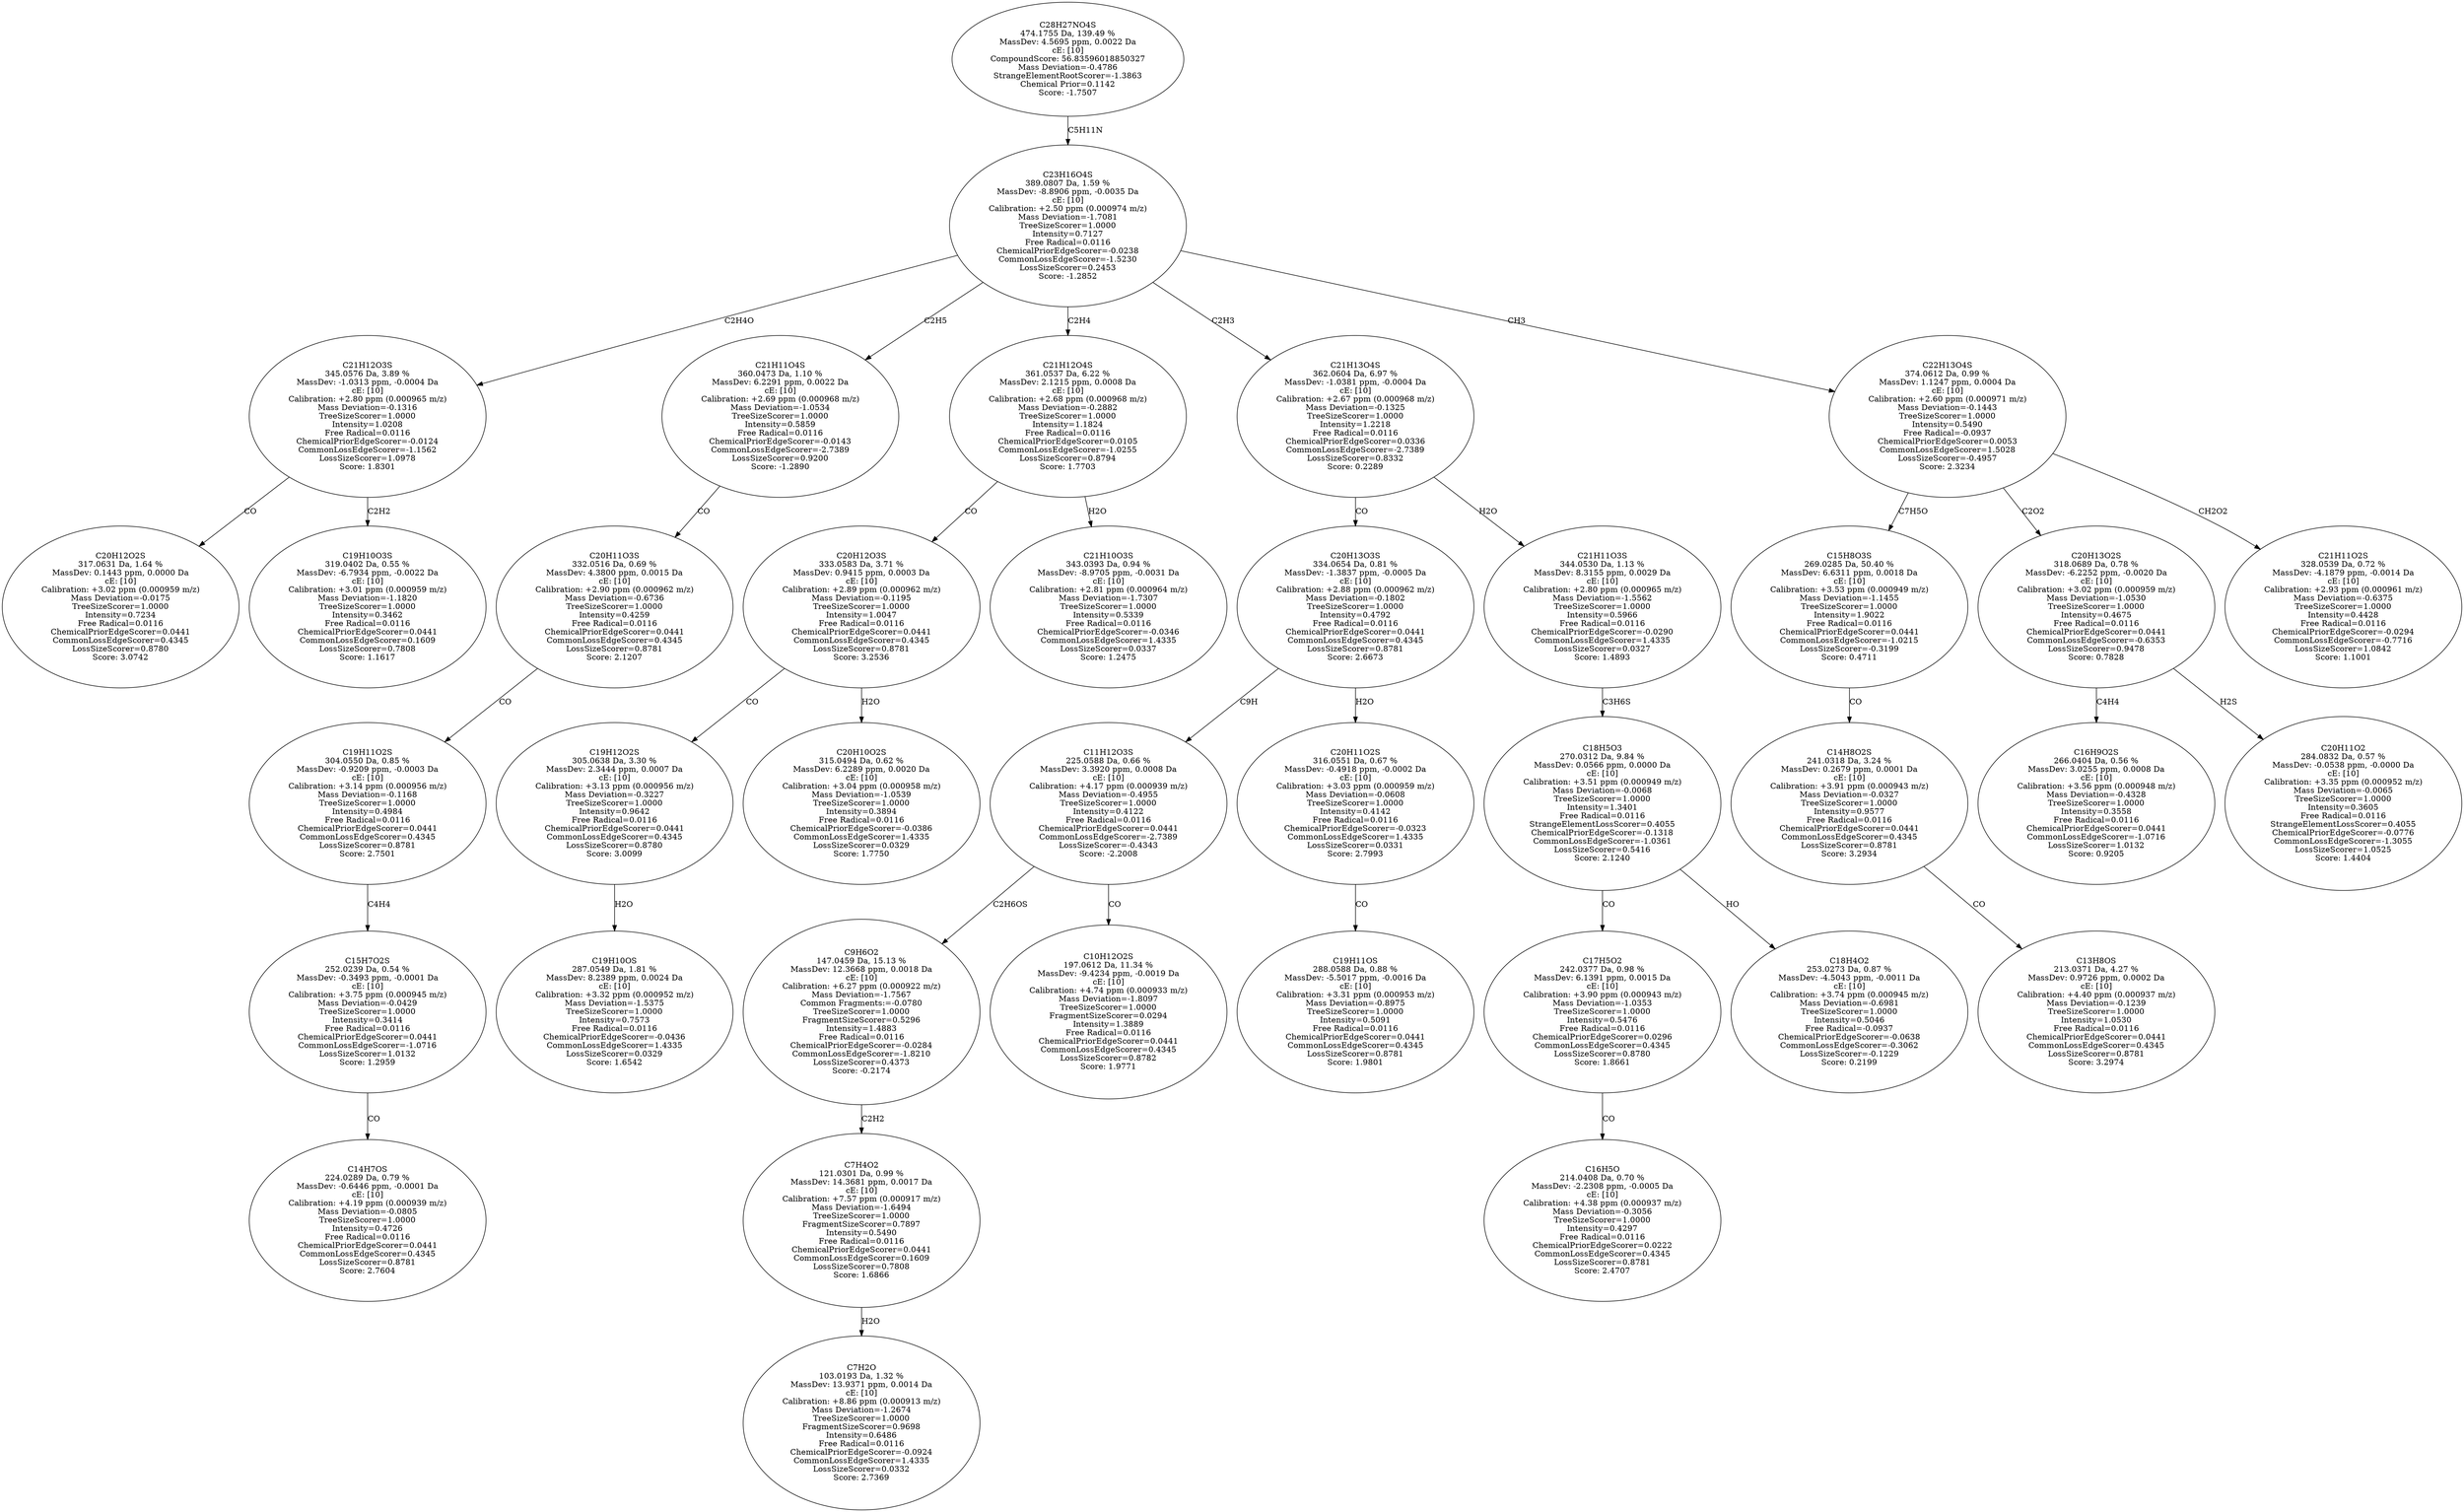 strict digraph {
v1 [label="C20H12O2S\n317.0631 Da, 1.64 %\nMassDev: 0.1443 ppm, 0.0000 Da\ncE: [10]\nCalibration: +3.02 ppm (0.000959 m/z)\nMass Deviation=-0.0175\nTreeSizeScorer=1.0000\nIntensity=0.7234\nFree Radical=0.0116\nChemicalPriorEdgeScorer=0.0441\nCommonLossEdgeScorer=0.4345\nLossSizeScorer=0.8780\nScore: 3.0742"];
v2 [label="C19H10O3S\n319.0402 Da, 0.55 %\nMassDev: -6.7934 ppm, -0.0022 Da\ncE: [10]\nCalibration: +3.01 ppm (0.000959 m/z)\nMass Deviation=-1.1820\nTreeSizeScorer=1.0000\nIntensity=0.3462\nFree Radical=0.0116\nChemicalPriorEdgeScorer=0.0441\nCommonLossEdgeScorer=0.1609\nLossSizeScorer=0.7808\nScore: 1.1617"];
v3 [label="C21H12O3S\n345.0576 Da, 3.89 %\nMassDev: -1.0313 ppm, -0.0004 Da\ncE: [10]\nCalibration: +2.80 ppm (0.000965 m/z)\nMass Deviation=-0.1316\nTreeSizeScorer=1.0000\nIntensity=1.0208\nFree Radical=0.0116\nChemicalPriorEdgeScorer=-0.0124\nCommonLossEdgeScorer=-1.1562\nLossSizeScorer=1.0978\nScore: 1.8301"];
v4 [label="C14H7OS\n224.0289 Da, 0.79 %\nMassDev: -0.6446 ppm, -0.0001 Da\ncE: [10]\nCalibration: +4.19 ppm (0.000939 m/z)\nMass Deviation=-0.0805\nTreeSizeScorer=1.0000\nIntensity=0.4726\nFree Radical=0.0116\nChemicalPriorEdgeScorer=0.0441\nCommonLossEdgeScorer=0.4345\nLossSizeScorer=0.8781\nScore: 2.7604"];
v5 [label="C15H7O2S\n252.0239 Da, 0.54 %\nMassDev: -0.3493 ppm, -0.0001 Da\ncE: [10]\nCalibration: +3.75 ppm (0.000945 m/z)\nMass Deviation=-0.0429\nTreeSizeScorer=1.0000\nIntensity=0.3414\nFree Radical=0.0116\nChemicalPriorEdgeScorer=0.0441\nCommonLossEdgeScorer=-1.0716\nLossSizeScorer=1.0132\nScore: 1.2959"];
v6 [label="C19H11O2S\n304.0550 Da, 0.85 %\nMassDev: -0.9209 ppm, -0.0003 Da\ncE: [10]\nCalibration: +3.14 ppm (0.000956 m/z)\nMass Deviation=-0.1168\nTreeSizeScorer=1.0000\nIntensity=0.4984\nFree Radical=0.0116\nChemicalPriorEdgeScorer=0.0441\nCommonLossEdgeScorer=0.4345\nLossSizeScorer=0.8781\nScore: 2.7501"];
v7 [label="C20H11O3S\n332.0516 Da, 0.69 %\nMassDev: 4.3800 ppm, 0.0015 Da\ncE: [10]\nCalibration: +2.90 ppm (0.000962 m/z)\nMass Deviation=-0.6736\nTreeSizeScorer=1.0000\nIntensity=0.4259\nFree Radical=0.0116\nChemicalPriorEdgeScorer=0.0441\nCommonLossEdgeScorer=0.4345\nLossSizeScorer=0.8781\nScore: 2.1207"];
v8 [label="C21H11O4S\n360.0473 Da, 1.10 %\nMassDev: 6.2291 ppm, 0.0022 Da\ncE: [10]\nCalibration: +2.69 ppm (0.000968 m/z)\nMass Deviation=-1.0534\nTreeSizeScorer=1.0000\nIntensity=0.5859\nFree Radical=0.0116\nChemicalPriorEdgeScorer=-0.0143\nCommonLossEdgeScorer=-2.7389\nLossSizeScorer=0.9200\nScore: -1.2890"];
v9 [label="C19H10OS\n287.0549 Da, 1.81 %\nMassDev: 8.2389 ppm, 0.0024 Da\ncE: [10]\nCalibration: +3.32 ppm (0.000952 m/z)\nMass Deviation=-1.5375\nTreeSizeScorer=1.0000\nIntensity=0.7573\nFree Radical=0.0116\nChemicalPriorEdgeScorer=-0.0436\nCommonLossEdgeScorer=1.4335\nLossSizeScorer=0.0329\nScore: 1.6542"];
v10 [label="C19H12O2S\n305.0638 Da, 3.30 %\nMassDev: 2.3444 ppm, 0.0007 Da\ncE: [10]\nCalibration: +3.13 ppm (0.000956 m/z)\nMass Deviation=-0.3227\nTreeSizeScorer=1.0000\nIntensity=0.9642\nFree Radical=0.0116\nChemicalPriorEdgeScorer=0.0441\nCommonLossEdgeScorer=0.4345\nLossSizeScorer=0.8780\nScore: 3.0099"];
v11 [label="C20H10O2S\n315.0494 Da, 0.62 %\nMassDev: 6.2289 ppm, 0.0020 Da\ncE: [10]\nCalibration: +3.04 ppm (0.000958 m/z)\nMass Deviation=-1.0539\nTreeSizeScorer=1.0000\nIntensity=0.3894\nFree Radical=0.0116\nChemicalPriorEdgeScorer=-0.0386\nCommonLossEdgeScorer=1.4335\nLossSizeScorer=0.0329\nScore: 1.7750"];
v12 [label="C20H12O3S\n333.0583 Da, 3.71 %\nMassDev: 0.9415 ppm, 0.0003 Da\ncE: [10]\nCalibration: +2.89 ppm (0.000962 m/z)\nMass Deviation=-0.1195\nTreeSizeScorer=1.0000\nIntensity=1.0047\nFree Radical=0.0116\nChemicalPriorEdgeScorer=0.0441\nCommonLossEdgeScorer=0.4345\nLossSizeScorer=0.8781\nScore: 3.2536"];
v13 [label="C21H10O3S\n343.0393 Da, 0.94 %\nMassDev: -8.9705 ppm, -0.0031 Da\ncE: [10]\nCalibration: +2.81 ppm (0.000964 m/z)\nMass Deviation=-1.7307\nTreeSizeScorer=1.0000\nIntensity=0.5339\nFree Radical=0.0116\nChemicalPriorEdgeScorer=-0.0346\nCommonLossEdgeScorer=1.4335\nLossSizeScorer=0.0337\nScore: 1.2475"];
v14 [label="C21H12O4S\n361.0537 Da, 6.22 %\nMassDev: 2.1215 ppm, 0.0008 Da\ncE: [10]\nCalibration: +2.68 ppm (0.000968 m/z)\nMass Deviation=-0.2882\nTreeSizeScorer=1.0000\nIntensity=1.1824\nFree Radical=0.0116\nChemicalPriorEdgeScorer=0.0105\nCommonLossEdgeScorer=-1.0255\nLossSizeScorer=0.8794\nScore: 1.7703"];
v15 [label="C7H2O\n103.0193 Da, 1.32 %\nMassDev: 13.9371 ppm, 0.0014 Da\ncE: [10]\nCalibration: +8.86 ppm (0.000913 m/z)\nMass Deviation=-1.2674\nTreeSizeScorer=1.0000\nFragmentSizeScorer=0.9698\nIntensity=0.6486\nFree Radical=0.0116\nChemicalPriorEdgeScorer=-0.0924\nCommonLossEdgeScorer=1.4335\nLossSizeScorer=0.0332\nScore: 2.7369"];
v16 [label="C7H4O2\n121.0301 Da, 0.99 %\nMassDev: 14.3681 ppm, 0.0017 Da\ncE: [10]\nCalibration: +7.57 ppm (0.000917 m/z)\nMass Deviation=-1.6494\nTreeSizeScorer=1.0000\nFragmentSizeScorer=0.7897\nIntensity=0.5490\nFree Radical=0.0116\nChemicalPriorEdgeScorer=0.0441\nCommonLossEdgeScorer=0.1609\nLossSizeScorer=0.7808\nScore: 1.6866"];
v17 [label="C9H6O2\n147.0459 Da, 15.13 %\nMassDev: 12.3668 ppm, 0.0018 Da\ncE: [10]\nCalibration: +6.27 ppm (0.000922 m/z)\nMass Deviation=-1.7567\nCommon Fragments:=-0.0780\nTreeSizeScorer=1.0000\nFragmentSizeScorer=0.5296\nIntensity=1.4883\nFree Radical=0.0116\nChemicalPriorEdgeScorer=-0.0284\nCommonLossEdgeScorer=-1.8210\nLossSizeScorer=0.4373\nScore: -0.2174"];
v18 [label="C10H12O2S\n197.0612 Da, 11.34 %\nMassDev: -9.4234 ppm, -0.0019 Da\ncE: [10]\nCalibration: +4.74 ppm (0.000933 m/z)\nMass Deviation=-1.8097\nTreeSizeScorer=1.0000\nFragmentSizeScorer=0.0294\nIntensity=1.3889\nFree Radical=0.0116\nChemicalPriorEdgeScorer=0.0441\nCommonLossEdgeScorer=0.4345\nLossSizeScorer=0.8782\nScore: 1.9771"];
v19 [label="C11H12O3S\n225.0588 Da, 0.66 %\nMassDev: 3.3920 ppm, 0.0008 Da\ncE: [10]\nCalibration: +4.17 ppm (0.000939 m/z)\nMass Deviation=-0.4955\nTreeSizeScorer=1.0000\nIntensity=0.4122\nFree Radical=0.0116\nChemicalPriorEdgeScorer=0.0441\nCommonLossEdgeScorer=-2.7389\nLossSizeScorer=-0.4343\nScore: -2.2008"];
v20 [label="C19H11OS\n288.0588 Da, 0.88 %\nMassDev: -5.5017 ppm, -0.0016 Da\ncE: [10]\nCalibration: +3.31 ppm (0.000953 m/z)\nMass Deviation=-0.8975\nTreeSizeScorer=1.0000\nIntensity=0.5091\nFree Radical=0.0116\nChemicalPriorEdgeScorer=0.0441\nCommonLossEdgeScorer=0.4345\nLossSizeScorer=0.8781\nScore: 1.9801"];
v21 [label="C20H11O2S\n316.0551 Da, 0.67 %\nMassDev: -0.4918 ppm, -0.0002 Da\ncE: [10]\nCalibration: +3.03 ppm (0.000959 m/z)\nMass Deviation=-0.0608\nTreeSizeScorer=1.0000\nIntensity=0.4142\nFree Radical=0.0116\nChemicalPriorEdgeScorer=-0.0323\nCommonLossEdgeScorer=1.4335\nLossSizeScorer=0.0331\nScore: 2.7993"];
v22 [label="C20H13O3S\n334.0654 Da, 0.81 %\nMassDev: -1.3837 ppm, -0.0005 Da\ncE: [10]\nCalibration: +2.88 ppm (0.000962 m/z)\nMass Deviation=-0.1802\nTreeSizeScorer=1.0000\nIntensity=0.4792\nFree Radical=0.0116\nChemicalPriorEdgeScorer=0.0441\nCommonLossEdgeScorer=0.4345\nLossSizeScorer=0.8781\nScore: 2.6673"];
v23 [label="C16H5O\n214.0408 Da, 0.70 %\nMassDev: -2.2308 ppm, -0.0005 Da\ncE: [10]\nCalibration: +4.38 ppm (0.000937 m/z)\nMass Deviation=-0.3056\nTreeSizeScorer=1.0000\nIntensity=0.4297\nFree Radical=0.0116\nChemicalPriorEdgeScorer=0.0222\nCommonLossEdgeScorer=0.4345\nLossSizeScorer=0.8781\nScore: 2.4707"];
v24 [label="C17H5O2\n242.0377 Da, 0.98 %\nMassDev: 6.1391 ppm, 0.0015 Da\ncE: [10]\nCalibration: +3.90 ppm (0.000943 m/z)\nMass Deviation=-1.0353\nTreeSizeScorer=1.0000\nIntensity=0.5476\nFree Radical=0.0116\nChemicalPriorEdgeScorer=0.0296\nCommonLossEdgeScorer=0.4345\nLossSizeScorer=0.8780\nScore: 1.8661"];
v25 [label="C18H4O2\n253.0273 Da, 0.87 %\nMassDev: -4.5043 ppm, -0.0011 Da\ncE: [10]\nCalibration: +3.74 ppm (0.000945 m/z)\nMass Deviation=-0.6981\nTreeSizeScorer=1.0000\nIntensity=0.5046\nFree Radical=-0.0937\nChemicalPriorEdgeScorer=-0.0638\nCommonLossEdgeScorer=-0.3062\nLossSizeScorer=-0.1229\nScore: 0.2199"];
v26 [label="C18H5O3\n270.0312 Da, 9.84 %\nMassDev: 0.0566 ppm, 0.0000 Da\ncE: [10]\nCalibration: +3.51 ppm (0.000949 m/z)\nMass Deviation=-0.0068\nTreeSizeScorer=1.0000\nIntensity=1.3401\nFree Radical=0.0116\nStrangeElementLossScorer=0.4055\nChemicalPriorEdgeScorer=-0.1318\nCommonLossEdgeScorer=-1.0361\nLossSizeScorer=0.5416\nScore: 2.1240"];
v27 [label="C21H11O3S\n344.0530 Da, 1.13 %\nMassDev: 8.3155 ppm, 0.0029 Da\ncE: [10]\nCalibration: +2.80 ppm (0.000965 m/z)\nMass Deviation=-1.5562\nTreeSizeScorer=1.0000\nIntensity=0.5966\nFree Radical=0.0116\nChemicalPriorEdgeScorer=-0.0290\nCommonLossEdgeScorer=1.4335\nLossSizeScorer=0.0327\nScore: 1.4893"];
v28 [label="C21H13O4S\n362.0604 Da, 6.97 %\nMassDev: -1.0381 ppm, -0.0004 Da\ncE: [10]\nCalibration: +2.67 ppm (0.000968 m/z)\nMass Deviation=-0.1325\nTreeSizeScorer=1.0000\nIntensity=1.2218\nFree Radical=0.0116\nChemicalPriorEdgeScorer=0.0336\nCommonLossEdgeScorer=-2.7389\nLossSizeScorer=0.8332\nScore: 0.2289"];
v29 [label="C13H8OS\n213.0371 Da, 4.27 %\nMassDev: 0.9726 ppm, 0.0002 Da\ncE: [10]\nCalibration: +4.40 ppm (0.000937 m/z)\nMass Deviation=-0.1239\nTreeSizeScorer=1.0000\nIntensity=1.0530\nFree Radical=0.0116\nChemicalPriorEdgeScorer=0.0441\nCommonLossEdgeScorer=0.4345\nLossSizeScorer=0.8781\nScore: 3.2974"];
v30 [label="C14H8O2S\n241.0318 Da, 3.24 %\nMassDev: 0.2679 ppm, 0.0001 Da\ncE: [10]\nCalibration: +3.91 ppm (0.000943 m/z)\nMass Deviation=-0.0327\nTreeSizeScorer=1.0000\nIntensity=0.9577\nFree Radical=0.0116\nChemicalPriorEdgeScorer=0.0441\nCommonLossEdgeScorer=0.4345\nLossSizeScorer=0.8781\nScore: 3.2934"];
v31 [label="C15H8O3S\n269.0285 Da, 50.40 %\nMassDev: 6.6311 ppm, 0.0018 Da\ncE: [10]\nCalibration: +3.53 ppm (0.000949 m/z)\nMass Deviation=-1.1455\nTreeSizeScorer=1.0000\nIntensity=1.9022\nFree Radical=0.0116\nChemicalPriorEdgeScorer=0.0441\nCommonLossEdgeScorer=-1.0215\nLossSizeScorer=-0.3199\nScore: 0.4711"];
v32 [label="C16H9O2S\n266.0404 Da, 0.56 %\nMassDev: 3.0255 ppm, 0.0008 Da\ncE: [10]\nCalibration: +3.56 ppm (0.000948 m/z)\nMass Deviation=-0.4328\nTreeSizeScorer=1.0000\nIntensity=0.3558\nFree Radical=0.0116\nChemicalPriorEdgeScorer=0.0441\nCommonLossEdgeScorer=-1.0716\nLossSizeScorer=1.0132\nScore: 0.9205"];
v33 [label="C20H11O2\n284.0832 Da, 0.57 %\nMassDev: -0.0538 ppm, -0.0000 Da\ncE: [10]\nCalibration: +3.35 ppm (0.000952 m/z)\nMass Deviation=-0.0065\nTreeSizeScorer=1.0000\nIntensity=0.3605\nFree Radical=0.0116\nStrangeElementLossScorer=0.4055\nChemicalPriorEdgeScorer=-0.0776\nCommonLossEdgeScorer=-1.3055\nLossSizeScorer=1.0525\nScore: 1.4404"];
v34 [label="C20H13O2S\n318.0689 Da, 0.78 %\nMassDev: -6.2252 ppm, -0.0020 Da\ncE: [10]\nCalibration: +3.02 ppm (0.000959 m/z)\nMass Deviation=-1.0530\nTreeSizeScorer=1.0000\nIntensity=0.4675\nFree Radical=0.0116\nChemicalPriorEdgeScorer=0.0441\nCommonLossEdgeScorer=-0.6353\nLossSizeScorer=0.9478\nScore: 0.7828"];
v35 [label="C21H11O2S\n328.0539 Da, 0.72 %\nMassDev: -4.1879 ppm, -0.0014 Da\ncE: [10]\nCalibration: +2.93 ppm (0.000961 m/z)\nMass Deviation=-0.6375\nTreeSizeScorer=1.0000\nIntensity=0.4428\nFree Radical=0.0116\nChemicalPriorEdgeScorer=-0.0294\nCommonLossEdgeScorer=-0.7716\nLossSizeScorer=1.0842\nScore: 1.1001"];
v36 [label="C22H13O4S\n374.0612 Da, 0.99 %\nMassDev: 1.1247 ppm, 0.0004 Da\ncE: [10]\nCalibration: +2.60 ppm (0.000971 m/z)\nMass Deviation=-0.1443\nTreeSizeScorer=1.0000\nIntensity=0.5490\nFree Radical=-0.0937\nChemicalPriorEdgeScorer=0.0053\nCommonLossEdgeScorer=1.5028\nLossSizeScorer=-0.4957\nScore: 2.3234"];
v37 [label="C23H16O4S\n389.0807 Da, 1.59 %\nMassDev: -8.8906 ppm, -0.0035 Da\ncE: [10]\nCalibration: +2.50 ppm (0.000974 m/z)\nMass Deviation=-1.7081\nTreeSizeScorer=1.0000\nIntensity=0.7127\nFree Radical=0.0116\nChemicalPriorEdgeScorer=-0.0238\nCommonLossEdgeScorer=-1.5230\nLossSizeScorer=0.2453\nScore: -1.2852"];
v38 [label="C28H27NO4S\n474.1755 Da, 139.49 %\nMassDev: 4.5695 ppm, 0.0022 Da\ncE: [10]\nCompoundScore: 56.83596018850327\nMass Deviation=-0.4786\nStrangeElementRootScorer=-1.3863\nChemical Prior=0.1142\nScore: -1.7507"];
v3 -> v1 [label="CO"];
v3 -> v2 [label="C2H2"];
v37 -> v3 [label="C2H4O"];
v5 -> v4 [label="CO"];
v6 -> v5 [label="C4H4"];
v7 -> v6 [label="CO"];
v8 -> v7 [label="CO"];
v37 -> v8 [label="C2H5"];
v10 -> v9 [label="H2O"];
v12 -> v10 [label="CO"];
v12 -> v11 [label="H2O"];
v14 -> v12 [label="CO"];
v14 -> v13 [label="H2O"];
v37 -> v14 [label="C2H4"];
v16 -> v15 [label="H2O"];
v17 -> v16 [label="C2H2"];
v19 -> v17 [label="C2H6OS"];
v19 -> v18 [label="CO"];
v22 -> v19 [label="C9H"];
v21 -> v20 [label="CO"];
v22 -> v21 [label="H2O"];
v28 -> v22 [label="CO"];
v24 -> v23 [label="CO"];
v26 -> v24 [label="CO"];
v26 -> v25 [label="HO"];
v27 -> v26 [label="C3H6S"];
v28 -> v27 [label="H2O"];
v37 -> v28 [label="C2H3"];
v30 -> v29 [label="CO"];
v31 -> v30 [label="CO"];
v36 -> v31 [label="C7H5O"];
v34 -> v32 [label="C4H4"];
v34 -> v33 [label="H2S"];
v36 -> v34 [label="C2O2"];
v36 -> v35 [label="CH2O2"];
v37 -> v36 [label="CH3"];
v38 -> v37 [label="C5H11N"];
}
